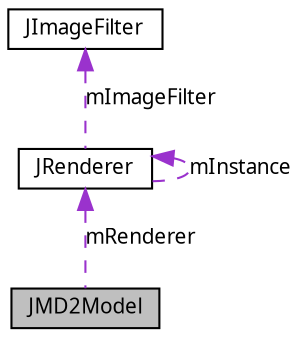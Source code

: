 digraph G
{
  edge [fontname="FreeSans.ttf",fontsize=10,labelfontname="FreeSans.ttf",labelfontsize=10];
  node [fontname="FreeSans.ttf",fontsize=10,shape=record];
  Node1 [label="JMD2Model",height=0.2,width=0.4,color="black", fillcolor="grey75", style="filled" fontcolor="black"];
  Node2 -> Node1 [dir=back,color="darkorchid3",fontsize=10,style="dashed",label="mRenderer",fontname="FreeSans.ttf"];
  Node2 [label="JRenderer",height=0.2,width=0.4,color="black", fillcolor="white", style="filled",URL="$class_j_renderer.html"];
  Node3 -> Node2 [dir=back,color="darkorchid3",fontsize=10,style="dashed",label="mImageFilter",fontname="FreeSans.ttf"];
  Node3 [label="JImageFilter",height=0.2,width=0.4,color="black", fillcolor="white", style="filled",URL="$class_j_image_filter.html"];
  Node2 -> Node2 [dir=back,color="darkorchid3",fontsize=10,style="dashed",label="mInstance",fontname="FreeSans.ttf"];
}

